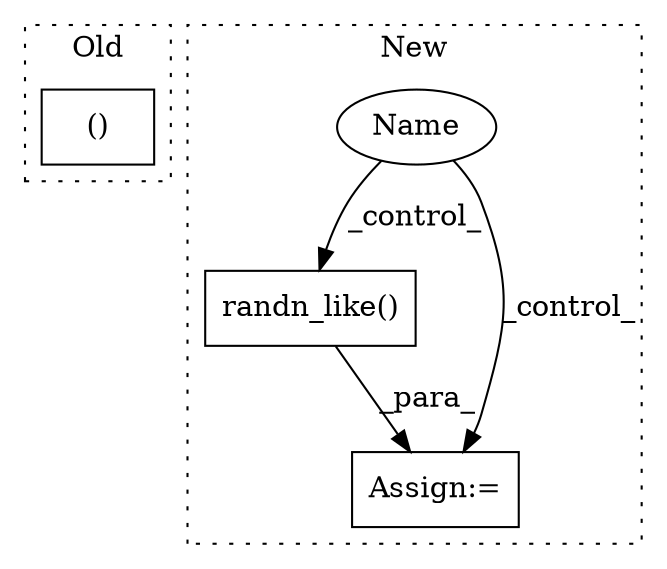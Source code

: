 digraph G {
subgraph cluster0 {
1 [label="()" a="54" s="18589" l="28" shape="box"];
label = "Old";
style="dotted";
}
subgraph cluster1 {
2 [label="randn_like()" a="75" s="19101,19119" l="17,1" shape="box"];
3 [label="Assign:=" a="68" s="19084" l="3" shape="box"];
4 [label="Name" a="87" s="19046" l="23" shape="ellipse"];
label = "New";
style="dotted";
}
2 -> 3 [label="_para_"];
4 -> 2 [label="_control_"];
4 -> 3 [label="_control_"];
}